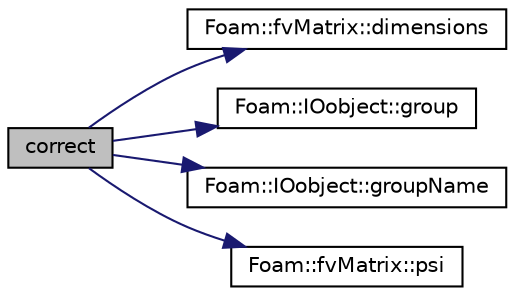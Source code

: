 digraph "correct"
{
  bgcolor="transparent";
  edge [fontname="Helvetica",fontsize="10",labelfontname="Helvetica",labelfontsize="10"];
  node [fontname="Helvetica",fontsize="10",shape=record];
  rankdir="LR";
  Node57 [label="correct",height=0.2,width=0.4,color="black", fillcolor="grey75", style="filled", fontcolor="black"];
  Node57 -> Node58 [color="midnightblue",fontsize="10",style="solid",fontname="Helvetica"];
  Node58 [label="Foam::fvMatrix::dimensions",height=0.2,width=0.4,color="black",URL="$a23173.html#ae432f961c8f2aeef6aa64fbbed5e70ea"];
  Node57 -> Node59 [color="midnightblue",fontsize="10",style="solid",fontname="Helvetica"];
  Node59 [label="Foam::IOobject::group",height=0.2,width=0.4,color="black",URL="$a27249.html#aa171e8cde7dff4f6a0ddecbb6e0c4acd",tooltip="Return group (extension part of name) "];
  Node57 -> Node60 [color="midnightblue",fontsize="10",style="solid",fontname="Helvetica"];
  Node60 [label="Foam::IOobject::groupName",height=0.2,width=0.4,color="black",URL="$a27249.html#ad5705e6da2a025ad75b4cf5d748d7d30"];
  Node57 -> Node61 [color="midnightblue",fontsize="10",style="solid",fontname="Helvetica"];
  Node61 [label="Foam::fvMatrix::psi",height=0.2,width=0.4,color="black",URL="$a23173.html#a746a21ead7ed7561097637595338028c"];
}
